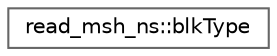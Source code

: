 digraph "Graphical Class Hierarchy"
{
 // LATEX_PDF_SIZE
  bgcolor="transparent";
  edge [fontname=Helvetica,fontsize=10,labelfontname=Helvetica,labelfontsize=10];
  node [fontname=Helvetica,fontsize=10,shape=box,height=0.2,width=0.4];
  rankdir="LR";
  Node0 [id="Node000000",label="read_msh_ns::blkType",height=0.2,width=0.4,color="grey40", fillcolor="white", style="filled",URL="$classread__msh__ns_1_1blk_type.html",tooltip=" "];
}
